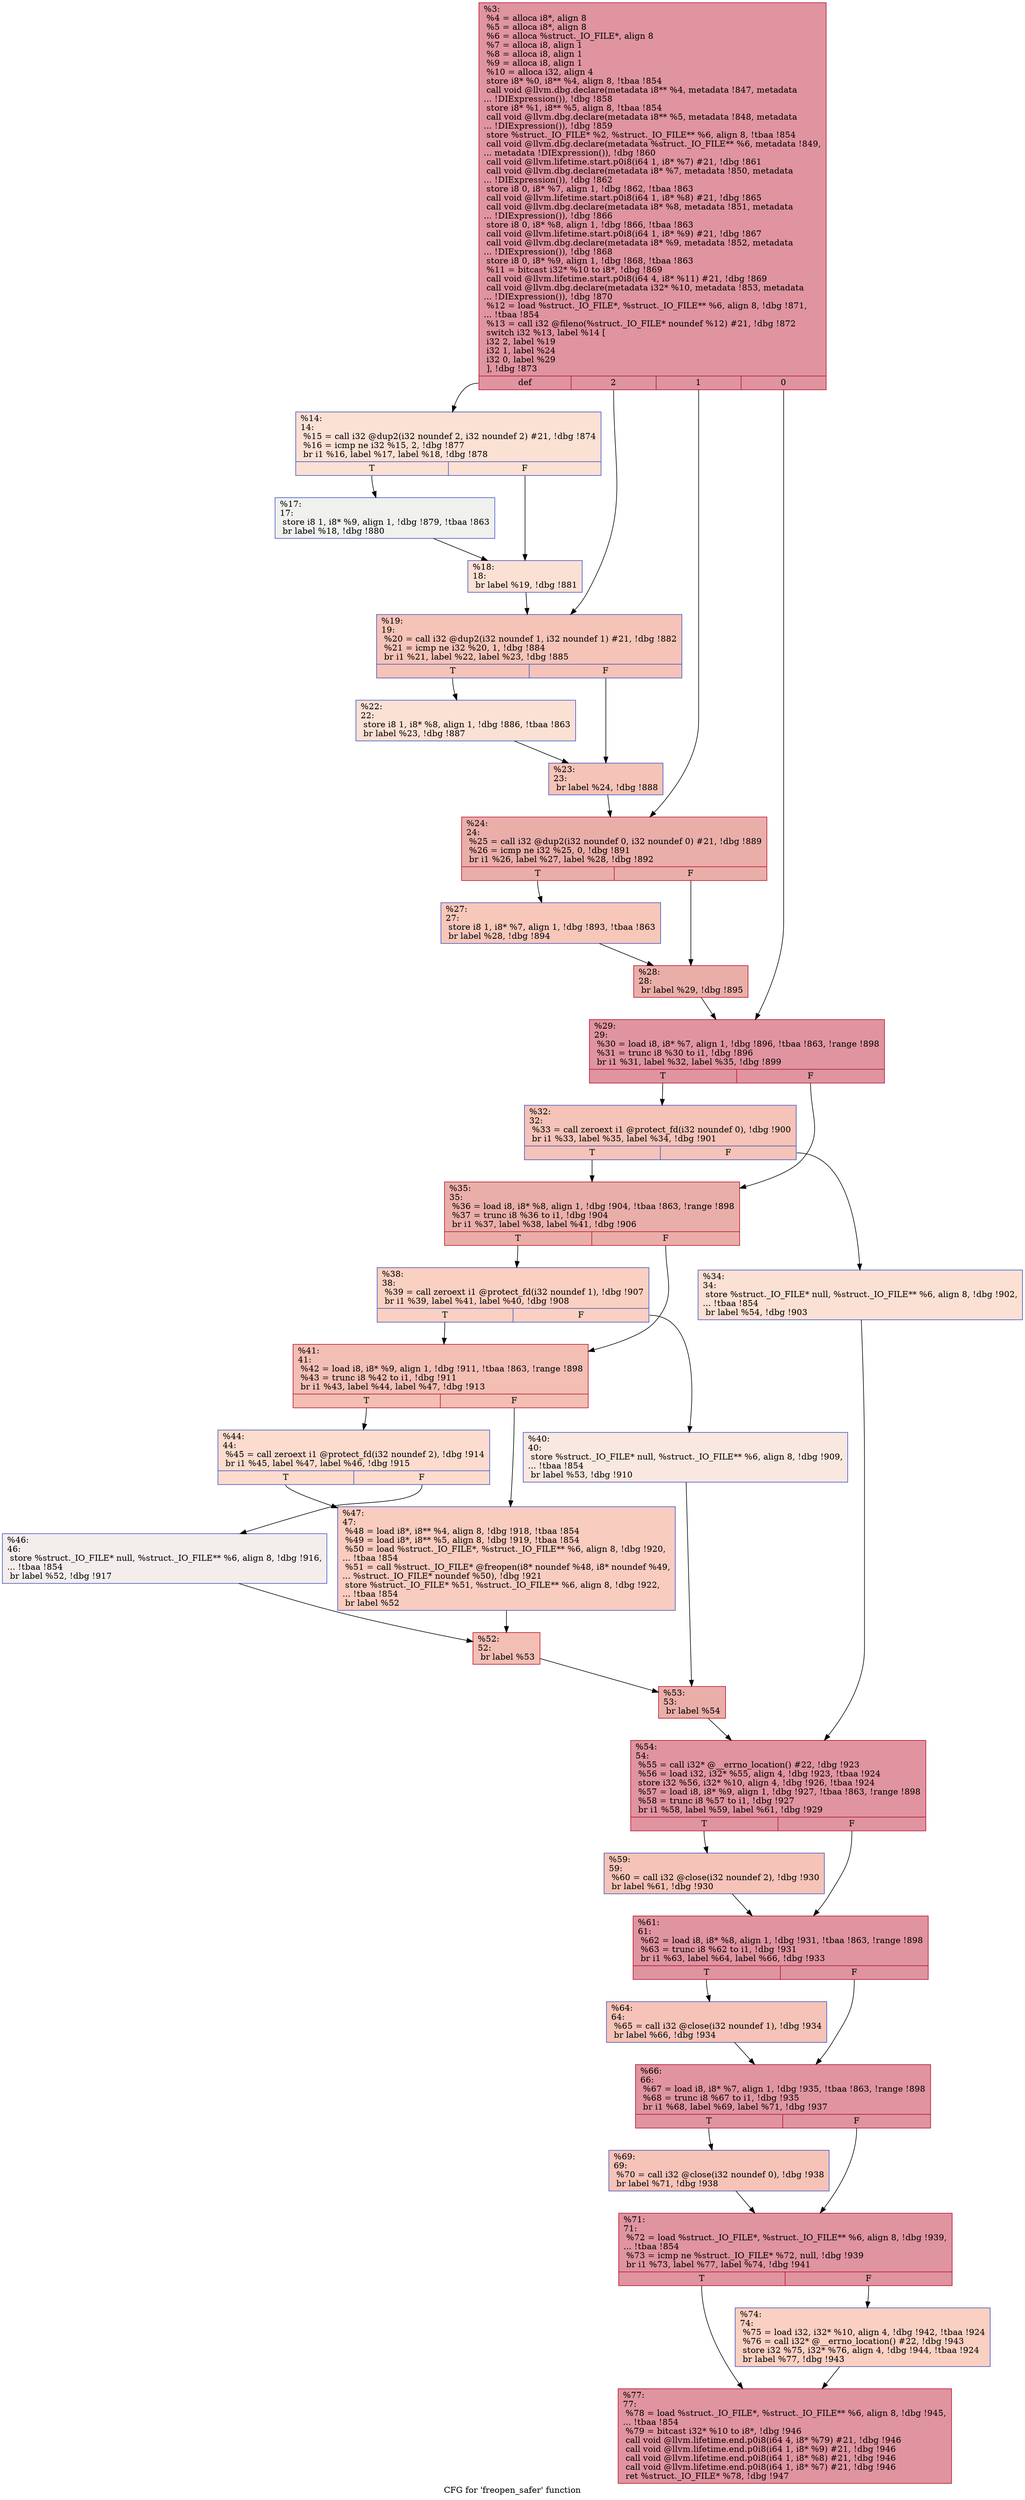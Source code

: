 digraph "CFG for 'freopen_safer' function" {
	label="CFG for 'freopen_safer' function";

	Node0x23b28b0 [shape=record,color="#b70d28ff", style=filled, fillcolor="#b70d2870",label="{%3:\l  %4 = alloca i8*, align 8\l  %5 = alloca i8*, align 8\l  %6 = alloca %struct._IO_FILE*, align 8\l  %7 = alloca i8, align 1\l  %8 = alloca i8, align 1\l  %9 = alloca i8, align 1\l  %10 = alloca i32, align 4\l  store i8* %0, i8** %4, align 8, !tbaa !854\l  call void @llvm.dbg.declare(metadata i8** %4, metadata !847, metadata\l... !DIExpression()), !dbg !858\l  store i8* %1, i8** %5, align 8, !tbaa !854\l  call void @llvm.dbg.declare(metadata i8** %5, metadata !848, metadata\l... !DIExpression()), !dbg !859\l  store %struct._IO_FILE* %2, %struct._IO_FILE** %6, align 8, !tbaa !854\l  call void @llvm.dbg.declare(metadata %struct._IO_FILE** %6, metadata !849,\l... metadata !DIExpression()), !dbg !860\l  call void @llvm.lifetime.start.p0i8(i64 1, i8* %7) #21, !dbg !861\l  call void @llvm.dbg.declare(metadata i8* %7, metadata !850, metadata\l... !DIExpression()), !dbg !862\l  store i8 0, i8* %7, align 1, !dbg !862, !tbaa !863\l  call void @llvm.lifetime.start.p0i8(i64 1, i8* %8) #21, !dbg !865\l  call void @llvm.dbg.declare(metadata i8* %8, metadata !851, metadata\l... !DIExpression()), !dbg !866\l  store i8 0, i8* %8, align 1, !dbg !866, !tbaa !863\l  call void @llvm.lifetime.start.p0i8(i64 1, i8* %9) #21, !dbg !867\l  call void @llvm.dbg.declare(metadata i8* %9, metadata !852, metadata\l... !DIExpression()), !dbg !868\l  store i8 0, i8* %9, align 1, !dbg !868, !tbaa !863\l  %11 = bitcast i32* %10 to i8*, !dbg !869\l  call void @llvm.lifetime.start.p0i8(i64 4, i8* %11) #21, !dbg !869\l  call void @llvm.dbg.declare(metadata i32* %10, metadata !853, metadata\l... !DIExpression()), !dbg !870\l  %12 = load %struct._IO_FILE*, %struct._IO_FILE** %6, align 8, !dbg !871,\l... !tbaa !854\l  %13 = call i32 @fileno(%struct._IO_FILE* noundef %12) #21, !dbg !872\l  switch i32 %13, label %14 [\l    i32 2, label %19\l    i32 1, label %24\l    i32 0, label %29\l  ], !dbg !873\l|{<s0>def|<s1>2|<s2>1|<s3>0}}"];
	Node0x23b28b0:s0 -> Node0x23b2a00;
	Node0x23b28b0:s1 -> Node0x23b2af0;
	Node0x23b28b0:s2 -> Node0x23b2be0;
	Node0x23b28b0:s3 -> Node0x23b2cd0;
	Node0x23b2a00 [shape=record,color="#3d50c3ff", style=filled, fillcolor="#f7b99e70",label="{%14:\l14:                                               \l  %15 = call i32 @dup2(i32 noundef 2, i32 noundef 2) #21, !dbg !874\l  %16 = icmp ne i32 %15, 2, !dbg !877\l  br i1 %16, label %17, label %18, !dbg !878\l|{<s0>T|<s1>F}}"];
	Node0x23b2a00:s0 -> Node0x23b2a50;
	Node0x23b2a00:s1 -> Node0x23b2aa0;
	Node0x23b2a50 [shape=record,color="#3d50c3ff", style=filled, fillcolor="#dedcdb70",label="{%17:\l17:                                               \l  store i8 1, i8* %9, align 1, !dbg !879, !tbaa !863\l  br label %18, !dbg !880\l}"];
	Node0x23b2a50 -> Node0x23b2aa0;
	Node0x23b2aa0 [shape=record,color="#3d50c3ff", style=filled, fillcolor="#f7b99e70",label="{%18:\l18:                                               \l  br label %19, !dbg !881\l}"];
	Node0x23b2aa0 -> Node0x23b2af0;
	Node0x23b2af0 [shape=record,color="#3d50c3ff", style=filled, fillcolor="#e8765c70",label="{%19:\l19:                                               \l  %20 = call i32 @dup2(i32 noundef 1, i32 noundef 1) #21, !dbg !882\l  %21 = icmp ne i32 %20, 1, !dbg !884\l  br i1 %21, label %22, label %23, !dbg !885\l|{<s0>T|<s1>F}}"];
	Node0x23b2af0:s0 -> Node0x23b2b40;
	Node0x23b2af0:s1 -> Node0x23b2b90;
	Node0x23b2b40 [shape=record,color="#3d50c3ff", style=filled, fillcolor="#f7b99e70",label="{%22:\l22:                                               \l  store i8 1, i8* %8, align 1, !dbg !886, !tbaa !863\l  br label %23, !dbg !887\l}"];
	Node0x23b2b40 -> Node0x23b2b90;
	Node0x23b2b90 [shape=record,color="#3d50c3ff", style=filled, fillcolor="#e8765c70",label="{%23:\l23:                                               \l  br label %24, !dbg !888\l}"];
	Node0x23b2b90 -> Node0x23b2be0;
	Node0x23b2be0 [shape=record,color="#b70d28ff", style=filled, fillcolor="#d0473d70",label="{%24:\l24:                                               \l  %25 = call i32 @dup2(i32 noundef 0, i32 noundef 0) #21, !dbg !889\l  %26 = icmp ne i32 %25, 0, !dbg !891\l  br i1 %26, label %27, label %28, !dbg !892\l|{<s0>T|<s1>F}}"];
	Node0x23b2be0:s0 -> Node0x23b2c30;
	Node0x23b2be0:s1 -> Node0x23b2c80;
	Node0x23b2c30 [shape=record,color="#3d50c3ff", style=filled, fillcolor="#ec7f6370",label="{%27:\l27:                                               \l  store i8 1, i8* %7, align 1, !dbg !893, !tbaa !863\l  br label %28, !dbg !894\l}"];
	Node0x23b2c30 -> Node0x23b2c80;
	Node0x23b2c80 [shape=record,color="#b70d28ff", style=filled, fillcolor="#d0473d70",label="{%28:\l28:                                               \l  br label %29, !dbg !895\l}"];
	Node0x23b2c80 -> Node0x23b2cd0;
	Node0x23b2cd0 [shape=record,color="#b70d28ff", style=filled, fillcolor="#b70d2870",label="{%29:\l29:                                               \l  %30 = load i8, i8* %7, align 1, !dbg !896, !tbaa !863, !range !898\l  %31 = trunc i8 %30 to i1, !dbg !896\l  br i1 %31, label %32, label %35, !dbg !899\l|{<s0>T|<s1>F}}"];
	Node0x23b2cd0:s0 -> Node0x23b2d20;
	Node0x23b2cd0:s1 -> Node0x23b2dc0;
	Node0x23b2d20 [shape=record,color="#3d50c3ff", style=filled, fillcolor="#e8765c70",label="{%32:\l32:                                               \l  %33 = call zeroext i1 @protect_fd(i32 noundef 0), !dbg !900\l  br i1 %33, label %35, label %34, !dbg !901\l|{<s0>T|<s1>F}}"];
	Node0x23b2d20:s0 -> Node0x23b2dc0;
	Node0x23b2d20:s1 -> Node0x23b2d70;
	Node0x23b2d70 [shape=record,color="#3d50c3ff", style=filled, fillcolor="#f7b99e70",label="{%34:\l34:                                               \l  store %struct._IO_FILE* null, %struct._IO_FILE** %6, align 8, !dbg !902,\l... !tbaa !854\l  br label %54, !dbg !903\l}"];
	Node0x23b2d70 -> Node0x23b3090;
	Node0x23b2dc0 [shape=record,color="#b70d28ff", style=filled, fillcolor="#d0473d70",label="{%35:\l35:                                               \l  %36 = load i8, i8* %8, align 1, !dbg !904, !tbaa !863, !range !898\l  %37 = trunc i8 %36 to i1, !dbg !904\l  br i1 %37, label %38, label %41, !dbg !906\l|{<s0>T|<s1>F}}"];
	Node0x23b2dc0:s0 -> Node0x23b2e10;
	Node0x23b2dc0:s1 -> Node0x23b2eb0;
	Node0x23b2e10 [shape=record,color="#3d50c3ff", style=filled, fillcolor="#f3947570",label="{%38:\l38:                                               \l  %39 = call zeroext i1 @protect_fd(i32 noundef 1), !dbg !907\l  br i1 %39, label %41, label %40, !dbg !908\l|{<s0>T|<s1>F}}"];
	Node0x23b2e10:s0 -> Node0x23b2eb0;
	Node0x23b2e10:s1 -> Node0x23b2e60;
	Node0x23b2e60 [shape=record,color="#3d50c3ff", style=filled, fillcolor="#f1ccb870",label="{%40:\l40:                                               \l  store %struct._IO_FILE* null, %struct._IO_FILE** %6, align 8, !dbg !909,\l... !tbaa !854\l  br label %53, !dbg !910\l}"];
	Node0x23b2e60 -> Node0x23b3040;
	Node0x23b2eb0 [shape=record,color="#b70d28ff", style=filled, fillcolor="#e36c5570",label="{%41:\l41:                                               \l  %42 = load i8, i8* %9, align 1, !dbg !911, !tbaa !863, !range !898\l  %43 = trunc i8 %42 to i1, !dbg !911\l  br i1 %43, label %44, label %47, !dbg !913\l|{<s0>T|<s1>F}}"];
	Node0x23b2eb0:s0 -> Node0x23b2f00;
	Node0x23b2eb0:s1 -> Node0x23b2fa0;
	Node0x23b2f00 [shape=record,color="#3d50c3ff", style=filled, fillcolor="#f7af9170",label="{%44:\l44:                                               \l  %45 = call zeroext i1 @protect_fd(i32 noundef 2), !dbg !914\l  br i1 %45, label %47, label %46, !dbg !915\l|{<s0>T|<s1>F}}"];
	Node0x23b2f00:s0 -> Node0x23b2fa0;
	Node0x23b2f00:s1 -> Node0x23b2f50;
	Node0x23b2f50 [shape=record,color="#3d50c3ff", style=filled, fillcolor="#e3d9d370",label="{%46:\l46:                                               \l  store %struct._IO_FILE* null, %struct._IO_FILE** %6, align 8, !dbg !916,\l... !tbaa !854\l  br label %52, !dbg !917\l}"];
	Node0x23b2f50 -> Node0x23b2ff0;
	Node0x23b2fa0 [shape=record,color="#3d50c3ff", style=filled, fillcolor="#f08b6e70",label="{%47:\l47:                                               \l  %48 = load i8*, i8** %4, align 8, !dbg !918, !tbaa !854\l  %49 = load i8*, i8** %5, align 8, !dbg !919, !tbaa !854\l  %50 = load %struct._IO_FILE*, %struct._IO_FILE** %6, align 8, !dbg !920,\l... !tbaa !854\l  %51 = call %struct._IO_FILE* @freopen(i8* noundef %48, i8* noundef %49,\l... %struct._IO_FILE* noundef %50), !dbg !921\l  store %struct._IO_FILE* %51, %struct._IO_FILE** %6, align 8, !dbg !922,\l... !tbaa !854\l  br label %52\l}"];
	Node0x23b2fa0 -> Node0x23b2ff0;
	Node0x23b2ff0 [shape=record,color="#b70d28ff", style=filled, fillcolor="#e36c5570",label="{%52:\l52:                                               \l  br label %53\l}"];
	Node0x23b2ff0 -> Node0x23b3040;
	Node0x23b3040 [shape=record,color="#b70d28ff", style=filled, fillcolor="#d0473d70",label="{%53:\l53:                                               \l  br label %54\l}"];
	Node0x23b3040 -> Node0x23b3090;
	Node0x23b3090 [shape=record,color="#b70d28ff", style=filled, fillcolor="#b70d2870",label="{%54:\l54:                                               \l  %55 = call i32* @__errno_location() #22, !dbg !923\l  %56 = load i32, i32* %55, align 4, !dbg !923, !tbaa !924\l  store i32 %56, i32* %10, align 4, !dbg !926, !tbaa !924\l  %57 = load i8, i8* %9, align 1, !dbg !927, !tbaa !863, !range !898\l  %58 = trunc i8 %57 to i1, !dbg !927\l  br i1 %58, label %59, label %61, !dbg !929\l|{<s0>T|<s1>F}}"];
	Node0x23b3090:s0 -> Node0x23b30e0;
	Node0x23b3090:s1 -> Node0x23b3130;
	Node0x23b30e0 [shape=record,color="#3d50c3ff", style=filled, fillcolor="#e8765c70",label="{%59:\l59:                                               \l  %60 = call i32 @close(i32 noundef 2), !dbg !930\l  br label %61, !dbg !930\l}"];
	Node0x23b30e0 -> Node0x23b3130;
	Node0x23b3130 [shape=record,color="#b70d28ff", style=filled, fillcolor="#b70d2870",label="{%61:\l61:                                               \l  %62 = load i8, i8* %8, align 1, !dbg !931, !tbaa !863, !range !898\l  %63 = trunc i8 %62 to i1, !dbg !931\l  br i1 %63, label %64, label %66, !dbg !933\l|{<s0>T|<s1>F}}"];
	Node0x23b3130:s0 -> Node0x23b3180;
	Node0x23b3130:s1 -> Node0x23b31d0;
	Node0x23b3180 [shape=record,color="#3d50c3ff", style=filled, fillcolor="#e8765c70",label="{%64:\l64:                                               \l  %65 = call i32 @close(i32 noundef 1), !dbg !934\l  br label %66, !dbg !934\l}"];
	Node0x23b3180 -> Node0x23b31d0;
	Node0x23b31d0 [shape=record,color="#b70d28ff", style=filled, fillcolor="#b70d2870",label="{%66:\l66:                                               \l  %67 = load i8, i8* %7, align 1, !dbg !935, !tbaa !863, !range !898\l  %68 = trunc i8 %67 to i1, !dbg !935\l  br i1 %68, label %69, label %71, !dbg !937\l|{<s0>T|<s1>F}}"];
	Node0x23b31d0:s0 -> Node0x23b3220;
	Node0x23b31d0:s1 -> Node0x23b3270;
	Node0x23b3220 [shape=record,color="#3d50c3ff", style=filled, fillcolor="#e8765c70",label="{%69:\l69:                                               \l  %70 = call i32 @close(i32 noundef 0), !dbg !938\l  br label %71, !dbg !938\l}"];
	Node0x23b3220 -> Node0x23b3270;
	Node0x23b3270 [shape=record,color="#b70d28ff", style=filled, fillcolor="#b70d2870",label="{%71:\l71:                                               \l  %72 = load %struct._IO_FILE*, %struct._IO_FILE** %6, align 8, !dbg !939,\l... !tbaa !854\l  %73 = icmp ne %struct._IO_FILE* %72, null, !dbg !939\l  br i1 %73, label %77, label %74, !dbg !941\l|{<s0>T|<s1>F}}"];
	Node0x23b3270:s0 -> Node0x23b3310;
	Node0x23b3270:s1 -> Node0x23b32c0;
	Node0x23b32c0 [shape=record,color="#3d50c3ff", style=filled, fillcolor="#f3947570",label="{%74:\l74:                                               \l  %75 = load i32, i32* %10, align 4, !dbg !942, !tbaa !924\l  %76 = call i32* @__errno_location() #22, !dbg !943\l  store i32 %75, i32* %76, align 4, !dbg !944, !tbaa !924\l  br label %77, !dbg !943\l}"];
	Node0x23b32c0 -> Node0x23b3310;
	Node0x23b3310 [shape=record,color="#b70d28ff", style=filled, fillcolor="#b70d2870",label="{%77:\l77:                                               \l  %78 = load %struct._IO_FILE*, %struct._IO_FILE** %6, align 8, !dbg !945,\l... !tbaa !854\l  %79 = bitcast i32* %10 to i8*, !dbg !946\l  call void @llvm.lifetime.end.p0i8(i64 4, i8* %79) #21, !dbg !946\l  call void @llvm.lifetime.end.p0i8(i64 1, i8* %9) #21, !dbg !946\l  call void @llvm.lifetime.end.p0i8(i64 1, i8* %8) #21, !dbg !946\l  call void @llvm.lifetime.end.p0i8(i64 1, i8* %7) #21, !dbg !946\l  ret %struct._IO_FILE* %78, !dbg !947\l}"];
}

